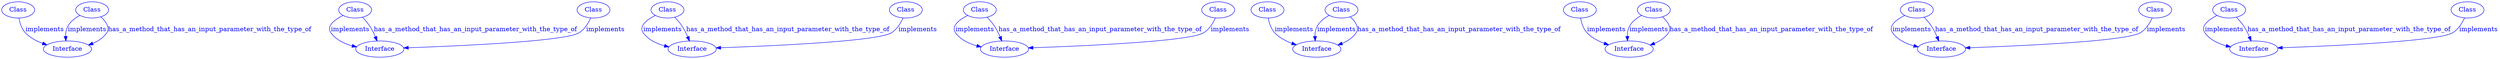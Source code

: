 
digraph SubdueGraph {
  265 [label="Interface",color=blue,fontcolor=blue];
  450 [label="Class",color=blue,fontcolor=blue];
  462 [label="Class",color=blue,fontcolor=blue];
  450 -> 265 [label="implements",color=blue,fontcolor=blue];
  462 -> 265 [label="implements",color=blue,fontcolor=blue];
  462 -> 265 [label="has_a_method_that_has_an_input_parameter_with_the_type_of",color=blue,fontcolor=blue];
  109 [label="Class",color=blue,fontcolor=blue];
  148 [label="Interface",color=blue,fontcolor=blue];
  234 [label="Class",color=blue,fontcolor=blue];
  109 -> 148 [label="implements",color=blue,fontcolor=blue];
  234 -> 148 [label="implements",color=blue,fontcolor=blue];
  109 -> 148 [label="has_a_method_that_has_an_input_parameter_with_the_type_of",color=blue,fontcolor=blue];
  147 [label="Interface",color=blue,fontcolor=blue];
  240 [label="Class",color=blue,fontcolor=blue];
  271 [label="Class",color=blue,fontcolor=blue];
  240 -> 147 [label="implements",color=blue,fontcolor=blue];
  271 -> 147 [label="implements",color=blue,fontcolor=blue];
  240 -> 147 [label="has_a_method_that_has_an_input_parameter_with_the_type_of",color=blue,fontcolor=blue];
  120 [label="Interface",color=blue,fontcolor=blue];
  192 [label="Class",color=blue,fontcolor=blue];
  430 [label="Class",color=blue,fontcolor=blue];
  192 -> 120 [label="implements",color=blue,fontcolor=blue];
  430 -> 120 [label="implements",color=blue,fontcolor=blue];
  192 -> 120 [label="has_a_method_that_has_an_input_parameter_with_the_type_of",color=blue,fontcolor=blue];
  110 [label="Interface",color=blue,fontcolor=blue];
  372 [label="Class",color=blue,fontcolor=blue];
  381 [label="Class",color=blue,fontcolor=blue];
  372 -> 110 [label="implements",color=blue,fontcolor=blue];
  381 -> 110 [label="implements",color=blue,fontcolor=blue];
  381 -> 110 [label="has_a_method_that_has_an_input_parameter_with_the_type_of",color=blue,fontcolor=blue];
  57 [label="Interface",color=blue,fontcolor=blue];
  305 [label="Class",color=blue,fontcolor=blue];
  453 [label="Class",color=blue,fontcolor=blue];
  305 -> 57 [label="implements",color=blue,fontcolor=blue];
  453 -> 57 [label="implements",color=blue,fontcolor=blue];
  453 -> 57 [label="has_a_method_that_has_an_input_parameter_with_the_type_of",color=blue,fontcolor=blue];
  44 [label="Interface",color=blue,fontcolor=blue];
  217 [label="Class",color=blue,fontcolor=blue];
  259 [label="Class",color=blue,fontcolor=blue];
  217 -> 44 [label="implements",color=blue,fontcolor=blue];
  259 -> 44 [label="implements",color=blue,fontcolor=blue];
  217 -> 44 [label="has_a_method_that_has_an_input_parameter_with_the_type_of",color=blue,fontcolor=blue];
  18 [label="Interface",color=blue,fontcolor=blue];
  185 [label="Class",color=blue,fontcolor=blue];
  273 [label="Class",color=blue,fontcolor=blue];
  185 -> 18 [label="implements",color=blue,fontcolor=blue];
  273 -> 18 [label="implements",color=blue,fontcolor=blue];
  185 -> 18 [label="has_a_method_that_has_an_input_parameter_with_the_type_of",color=blue,fontcolor=blue];
}
